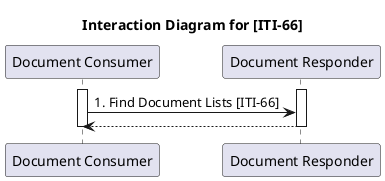 @startuml

title Interaction Diagram for [ITI-66]

participant "Document Consumer" as DocumentConsumer
participant "Document Responder" as DocumentResponder
activate "DocumentConsumer"
activate "DocumentResponder"
"DocumentConsumer" -> "DocumentResponder" : 1. Find Document Lists [ITI-66]
return
deactivate "DocumentConsumer"
deactivate "DocumentResponder"

@enduml 